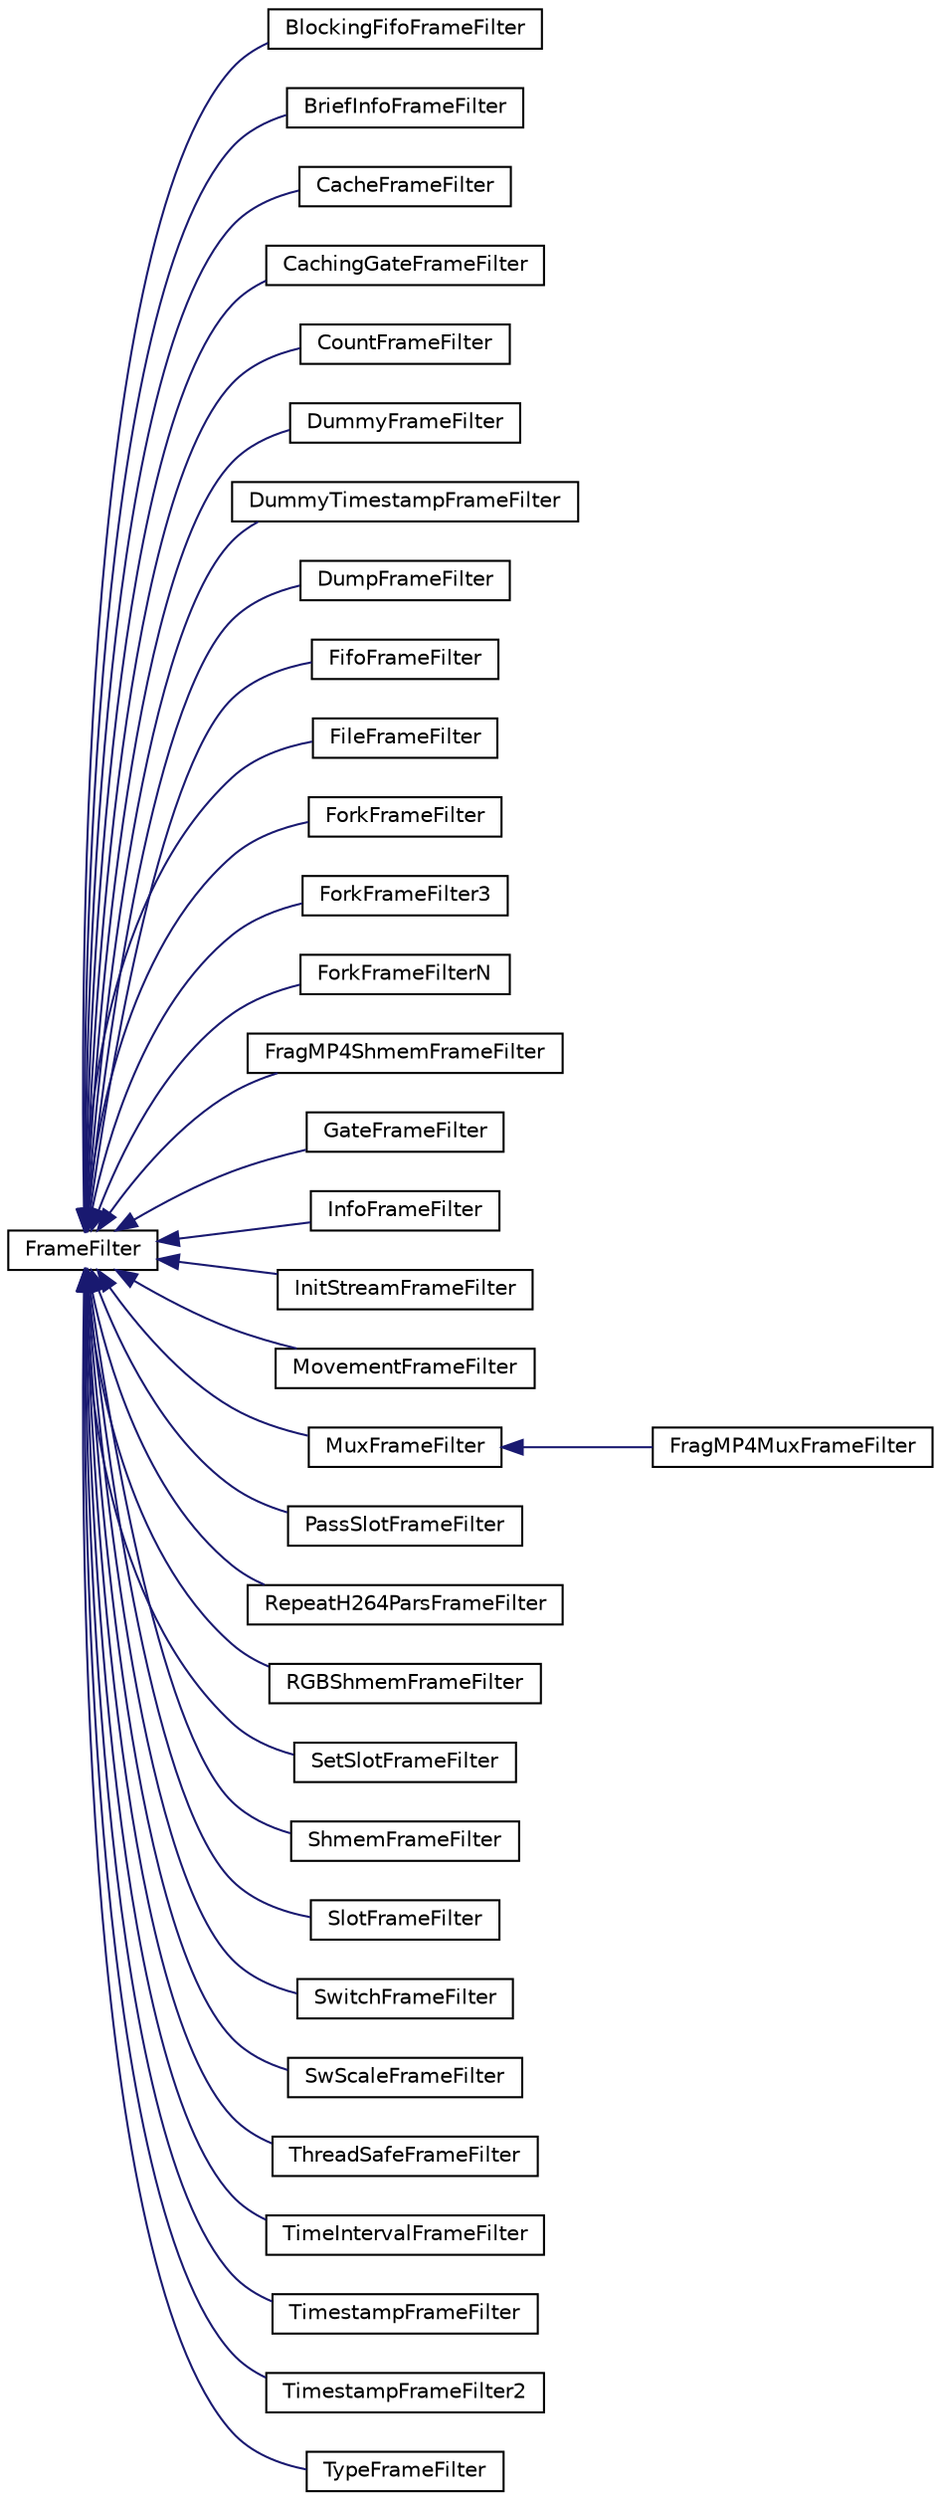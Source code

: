 digraph "Graphical Class Hierarchy"
{
  edge [fontname="Helvetica",fontsize="10",labelfontname="Helvetica",labelfontsize="10"];
  node [fontname="Helvetica",fontsize="10",shape=record];
  rankdir="LR";
  Node0 [label="FrameFilter",height=0.2,width=0.4,color="black", fillcolor="white", style="filled",URL="$classFrameFilter.html",tooltip="The mother class of all frame filters! FrameFilters are used to create \"filter chains\". "];
  Node0 -> Node1 [dir="back",color="midnightblue",fontsize="10",style="solid",fontname="Helvetica"];
  Node1 [label="BlockingFifoFrameFilter",height=0.2,width=0.4,color="black", fillcolor="white", style="filled",URL="$classBlockingFifoFrameFilter.html",tooltip="Passes frames to a multiprocessing fifo. "];
  Node0 -> Node2 [dir="back",color="midnightblue",fontsize="10",style="solid",fontname="Helvetica"];
  Node2 [label="BriefInfoFrameFilter",height=0.2,width=0.4,color="black", fillcolor="white", style="filled",URL="$classBriefInfoFrameFilter.html",tooltip="Dump the beginning of Frame&#39;s payload into stdout in a one-liner. "];
  Node0 -> Node3 [dir="back",color="midnightblue",fontsize="10",style="solid",fontname="Helvetica"];
  Node3 [label="CacheFrameFilter",height=0.2,width=0.4,color="black", fillcolor="white", style="filled",URL="$classCacheFrameFilter.html",tooltip="Passes frames to a FrameCache. "];
  Node0 -> Node4 [dir="back",color="midnightblue",fontsize="10",style="solid",fontname="Helvetica"];
  Node4 [label="CachingGateFrameFilter",height=0.2,width=0.4,color="black", fillcolor="white", style="filled",URL="$classCachingGateFrameFilter.html",tooltip="Caches SetupFrame s. "];
  Node0 -> Node5 [dir="back",color="midnightblue",fontsize="10",style="solid",fontname="Helvetica"];
  Node5 [label="CountFrameFilter",height=0.2,width=0.4,color="black", fillcolor="white", style="filled",URL="$classCountFrameFilter.html",tooltip="Counts frames passed through this filter. "];
  Node0 -> Node6 [dir="back",color="midnightblue",fontsize="10",style="solid",fontname="Helvetica"];
  Node6 [label="DummyFrameFilter",height=0.2,width=0.4,color="black", fillcolor="white", style="filled",URL="$classDummyFrameFilter.html",tooltip="A \"hello world\" demo class: prints its own name if verbose is set to true. "];
  Node0 -> Node7 [dir="back",color="midnightblue",fontsize="10",style="solid",fontname="Helvetica"];
  Node7 [label="DummyTimestampFrameFilter",height=0.2,width=0.4,color="black", fillcolor="white", style="filled",URL="$classDummyTimestampFrameFilter.html",tooltip="Substitute timestamps with the time they arrive to the client. "];
  Node0 -> Node8 [dir="back",color="midnightblue",fontsize="10",style="solid",fontname="Helvetica"];
  Node8 [label="DumpFrameFilter",height=0.2,width=0.4,color="black", fillcolor="white", style="filled",URL="$classDumpFrameFilter.html",tooltip="Dumps each received packet to a file: use with care! For debugging purposes only. ..."];
  Node0 -> Node9 [dir="back",color="midnightblue",fontsize="10",style="solid",fontname="Helvetica"];
  Node9 [label="FifoFrameFilter",height=0.2,width=0.4,color="black", fillcolor="white", style="filled",URL="$classFifoFrameFilter.html",tooltip="Passes frames to a FrameFifo. "];
  Node0 -> Node10 [dir="back",color="midnightblue",fontsize="10",style="solid",fontname="Helvetica"];
  Node10 [label="FileFrameFilter",height=0.2,width=0.4,color="black", fillcolor="white", style="filled",URL="$classFileFrameFilter.html",tooltip="Pipe stream into a matroska (mkv) file. "];
  Node0 -> Node11 [dir="back",color="midnightblue",fontsize="10",style="solid",fontname="Helvetica"];
  Node11 [label="ForkFrameFilter",height=0.2,width=0.4,color="black", fillcolor="white", style="filled",URL="$classForkFrameFilter.html",tooltip="Replicates frame flow to two filters Use this frame filter to create frame filter tree structures..."];
  Node0 -> Node12 [dir="back",color="midnightblue",fontsize="10",style="solid",fontname="Helvetica"];
  Node12 [label="ForkFrameFilter3",height=0.2,width=0.4,color="black", fillcolor="white", style="filled",URL="$classForkFrameFilter3.html",tooltip="Replicates frame flow to three filters Use this frame filter to create frame filter tree structures..."];
  Node0 -> Node13 [dir="back",color="midnightblue",fontsize="10",style="solid",fontname="Helvetica"];
  Node13 [label="ForkFrameFilterN",height=0.2,width=0.4,color="black", fillcolor="white", style="filled",URL="$classForkFrameFilterN.html",tooltip="Replicates frame flow to arbitrary number of outputs. "];
  Node0 -> Node14 [dir="back",color="midnightblue",fontsize="10",style="solid",fontname="Helvetica"];
  Node14 [label="FragMP4ShmemFrameFilter",height=0.2,width=0.4,color="black", fillcolor="white", style="filled",URL="$classFragMP4ShmemFrameFilter.html"];
  Node0 -> Node15 [dir="back",color="midnightblue",fontsize="10",style="solid",fontname="Helvetica"];
  Node15 [label="GateFrameFilter",height=0.2,width=0.4,color="black", fillcolor="white", style="filled",URL="$classGateFrameFilter.html",tooltip="When turned on, passes frames. "];
  Node0 -> Node16 [dir="back",color="midnightblue",fontsize="10",style="solid",fontname="Helvetica"];
  Node16 [label="InfoFrameFilter",height=0.2,width=0.4,color="black", fillcolor="white", style="filled",URL="$classInfoFrameFilter.html",tooltip="Dump the beginning of Frame&#39;s payload into stdout. "];
  Node0 -> Node17 [dir="back",color="midnightblue",fontsize="10",style="solid",fontname="Helvetica"];
  Node17 [label="InitStreamFrameFilter",height=0.2,width=0.4,color="black", fillcolor="white", style="filled",URL="$classInitStreamFrameFilter.html",tooltip="Add state information to stream. "];
  Node0 -> Node18 [dir="back",color="midnightblue",fontsize="10",style="solid",fontname="Helvetica"];
  Node18 [label="MovementFrameFilter",height=0.2,width=0.4,color="black", fillcolor="white", style="filled",URL="$classMovementFrameFilter.html"];
  Node0 -> Node19 [dir="back",color="midnightblue",fontsize="10",style="solid",fontname="Helvetica"];
  Node19 [label="MuxFrameFilter",height=0.2,width=0.4,color="black", fillcolor="white", style="filled",URL="$classMuxFrameFilter.html"];
  Node19 -> Node20 [dir="back",color="midnightblue",fontsize="10",style="solid",fontname="Helvetica"];
  Node20 [label="FragMP4MuxFrameFilter",height=0.2,width=0.4,color="black", fillcolor="white", style="filled",URL="$classFragMP4MuxFrameFilter.html"];
  Node0 -> Node21 [dir="back",color="midnightblue",fontsize="10",style="solid",fontname="Helvetica"];
  Node21 [label="PassSlotFrameFilter",height=0.2,width=0.4,color="black", fillcolor="white", style="filled",URL="$classPassSlotFrameFilter.html",tooltip="Passes through frames with a certain slot number only. "];
  Node0 -> Node22 [dir="back",color="midnightblue",fontsize="10",style="solid",fontname="Helvetica"];
  Node22 [label="RepeatH264ParsFrameFilter",height=0.2,width=0.4,color="black", fillcolor="white", style="filled",URL="$classRepeatH264ParsFrameFilter.html",tooltip="For H264, some cameras don&#39;t send sps and pps packets again before every keyframe. "];
  Node0 -> Node23 [dir="back",color="midnightblue",fontsize="10",style="solid",fontname="Helvetica"];
  Node23 [label="RGBShmemFrameFilter",height=0.2,width=0.4,color="black", fillcolor="white", style="filled",URL="$classRGBShmemFrameFilter.html",tooltip="Like ShmemFrameFilter. "];
  Node0 -> Node24 [dir="back",color="midnightblue",fontsize="10",style="solid",fontname="Helvetica"];
  Node24 [label="SetSlotFrameFilter",height=0.2,width=0.4,color="black", fillcolor="white", style="filled",URL="$classSetSlotFrameFilter.html",tooltip="Changes the slot number of the Frame. "];
  Node0 -> Node25 [dir="back",color="midnightblue",fontsize="10",style="solid",fontname="Helvetica"];
  Node25 [label="ShmemFrameFilter",height=0.2,width=0.4,color="black", fillcolor="white", style="filled",URL="$classShmemFrameFilter.html",tooltip="This FrameFilter writes frames into a SharedMemRingBuffer. "];
  Node0 -> Node26 [dir="back",color="midnightblue",fontsize="10",style="solid",fontname="Helvetica"];
  Node26 [label="SlotFrameFilter",height=0.2,width=0.4,color="black", fillcolor="white", style="filled",URL="$classSlotFrameFilter.html",tooltip="Sets the frame slot value. "];
  Node0 -> Node27 [dir="back",color="midnightblue",fontsize="10",style="solid",fontname="Helvetica"];
  Node27 [label="SwitchFrameFilter",height=0.2,width=0.4,color="black", fillcolor="white", style="filled",URL="$classSwitchFrameFilter.html",tooltip="Passes frame to one of the two terminals. "];
  Node0 -> Node28 [dir="back",color="midnightblue",fontsize="10",style="solid",fontname="Helvetica"];
  Node28 [label="SwScaleFrameFilter",height=0.2,width=0.4,color="black", fillcolor="white", style="filled",URL="$classSwScaleFrameFilter.html",tooltip="Interpolate from YUV bitmap to RGB. "];
  Node0 -> Node29 [dir="back",color="midnightblue",fontsize="10",style="solid",fontname="Helvetica"];
  Node29 [label="ThreadSafeFrameFilter",height=0.2,width=0.4,color="black", fillcolor="white", style="filled",URL="$classThreadSafeFrameFilter.html",tooltip="FrameFilter s that are fed from various different threads, should be protected with this..."];
  Node0 -> Node30 [dir="back",color="midnightblue",fontsize="10",style="solid",fontname="Helvetica"];
  Node30 [label="TimeIntervalFrameFilter",height=0.2,width=0.4,color="black", fillcolor="white", style="filled",URL="$classTimeIntervalFrameFilter.html",tooltip="Pass frames, but not all of them - only on regular intervals. "];
  Node0 -> Node31 [dir="back",color="midnightblue",fontsize="10",style="solid",fontname="Helvetica"];
  Node31 [label="TimestampFrameFilter",height=0.2,width=0.4,color="black", fillcolor="white", style="filled",URL="$classTimestampFrameFilter.html",tooltip="Corrects erroneous timestamps (while preserving timestamp distances). "];
  Node0 -> Node32 [dir="back",color="midnightblue",fontsize="10",style="solid",fontname="Helvetica"];
  Node32 [label="TimestampFrameFilter2",height=0.2,width=0.4,color="black", fillcolor="white", style="filled",URL="$classTimestampFrameFilter2.html",tooltip="Corrects erroneous timestamps (while preserving timestamp distances). "];
  Node0 -> Node33 [dir="back",color="midnightblue",fontsize="10",style="solid",fontname="Helvetica"];
  Node33 [label="TypeFrameFilter",height=0.2,width=0.4,color="black", fillcolor="white", style="filled",URL="$classTypeFrameFilter.html",tooltip="Passes through frames of certain type only. "];
}
